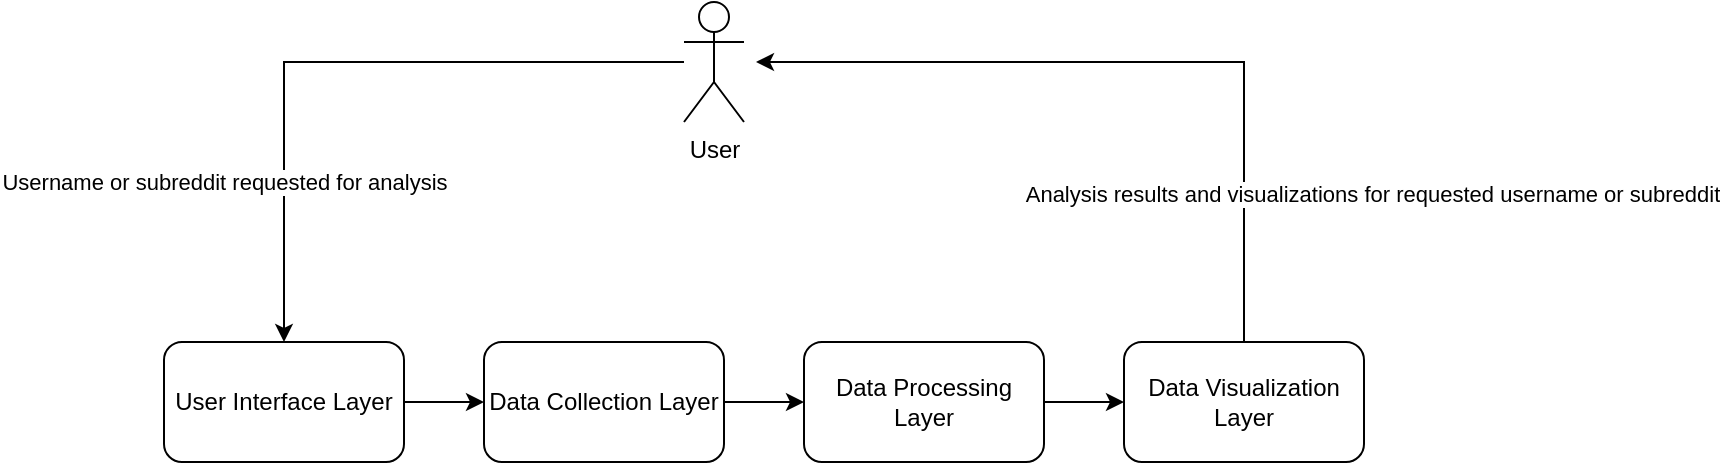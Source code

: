 <mxfile version="12.3.7" type="device" pages="1"><diagram id="-7sDhZsdoYj8S5FqGWuD" name="Page-1"><mxGraphModel dx="1341" dy="762" grid="1" gridSize="10" guides="1" tooltips="1" connect="1" arrows="1" fold="1" page="1" pageScale="1" pageWidth="1100" pageHeight="850" math="0" shadow="0"><root><mxCell id="0"/><mxCell id="1" parent="0"/><mxCell id="voYwW1j4UaT9J8mo3IrJ-4" value="Username or subreddit requested for analysis" style="edgeStyle=orthogonalEdgeStyle;rounded=0;orthogonalLoop=1;jettySize=auto;html=1;" edge="1" parent="1" source="voYwW1j4UaT9J8mo3IrJ-5" target="voYwW1j4UaT9J8mo3IrJ-6"><mxGeometry x="0.176" y="67" relative="1" as="geometry"><mxPoint x="-97" y="60" as="offset"/><mxPoint x="320" y="210" as="targetPoint"/></mxGeometry></mxCell><mxCell id="voYwW1j4UaT9J8mo3IrJ-5" value="User" style="shape=umlActor;verticalLabelPosition=bottom;labelBackgroundColor=#ffffff;verticalAlign=top;html=1;outlineConnect=0;" vertex="1" parent="1"><mxGeometry x="490" y="40" width="30" height="60" as="geometry"/></mxCell><mxCell id="voYwW1j4UaT9J8mo3IrJ-45" style="edgeStyle=orthogonalEdgeStyle;rounded=0;orthogonalLoop=1;jettySize=auto;html=1;exitX=1;exitY=0.5;exitDx=0;exitDy=0;entryX=0;entryY=0.5;entryDx=0;entryDy=0;" edge="1" parent="1" source="voYwW1j4UaT9J8mo3IrJ-6" target="voYwW1j4UaT9J8mo3IrJ-17"><mxGeometry relative="1" as="geometry"/></mxCell><mxCell id="voYwW1j4UaT9J8mo3IrJ-6" value="User Interface Layer" style="rounded=1;whiteSpace=wrap;html=1;rotation=0;" vertex="1" parent="1"><mxGeometry x="230" y="210" width="120" height="60" as="geometry"/></mxCell><mxCell id="voYwW1j4UaT9J8mo3IrJ-15" value="Analysis results and visualizations for requested username or subreddit" style="endArrow=classic;html=1;rounded=0;exitX=0.5;exitY=0;exitDx=0;exitDy=0;" edge="1" parent="1" source="voYwW1j4UaT9J8mo3IrJ-43"><mxGeometry x="-0.613" y="-64" width="50" height="50" relative="1" as="geometry"><mxPoint x="716" y="190" as="sourcePoint"/><mxPoint x="526" y="70" as="targetPoint"/><Array as="points"><mxPoint x="770" y="70"/><mxPoint x="620" y="70"/></Array><mxPoint as="offset"/></mxGeometry></mxCell><mxCell id="voYwW1j4UaT9J8mo3IrJ-47" style="edgeStyle=orthogonalEdgeStyle;rounded=0;orthogonalLoop=1;jettySize=auto;html=1;exitX=1;exitY=0.5;exitDx=0;exitDy=0;" edge="1" parent="1" source="voYwW1j4UaT9J8mo3IrJ-16" target="voYwW1j4UaT9J8mo3IrJ-43"><mxGeometry relative="1" as="geometry"/></mxCell><mxCell id="voYwW1j4UaT9J8mo3IrJ-16" value="Data Processing Layer" style="rounded=1;whiteSpace=wrap;html=1;rotation=0;" vertex="1" parent="1"><mxGeometry x="550" y="210" width="120" height="60" as="geometry"/></mxCell><mxCell id="voYwW1j4UaT9J8mo3IrJ-46" style="edgeStyle=orthogonalEdgeStyle;rounded=0;orthogonalLoop=1;jettySize=auto;html=1;exitX=1;exitY=0.5;exitDx=0;exitDy=0;entryX=0;entryY=0.5;entryDx=0;entryDy=0;" edge="1" parent="1" source="voYwW1j4UaT9J8mo3IrJ-17" target="voYwW1j4UaT9J8mo3IrJ-16"><mxGeometry relative="1" as="geometry"/></mxCell><mxCell id="voYwW1j4UaT9J8mo3IrJ-17" value="Data Collection Layer" style="rounded=1;whiteSpace=wrap;html=1;rotation=0;" vertex="1" parent="1"><mxGeometry x="390" y="210" width="120" height="60" as="geometry"/></mxCell><mxCell id="voYwW1j4UaT9J8mo3IrJ-43" value="Data Visualization Layer" style="rounded=1;whiteSpace=wrap;html=1;rotation=0;" vertex="1" parent="1"><mxGeometry x="710" y="210" width="120" height="60" as="geometry"/></mxCell></root></mxGraphModel></diagram></mxfile>